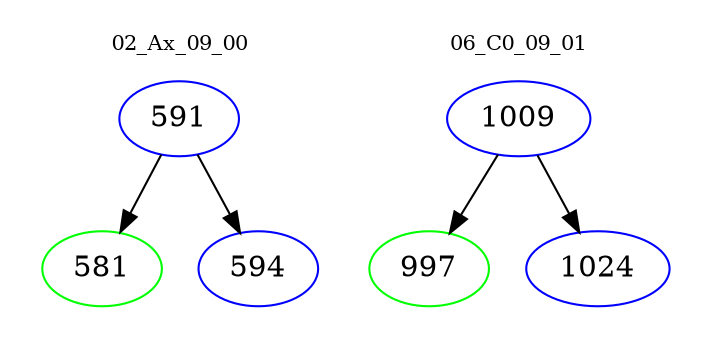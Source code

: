 digraph{
subgraph cluster_0 {
color = white
label = "02_Ax_09_00";
fontsize=10;
T0_591 [label="591", color="blue"]
T0_591 -> T0_581 [color="black"]
T0_581 [label="581", color="green"]
T0_591 -> T0_594 [color="black"]
T0_594 [label="594", color="blue"]
}
subgraph cluster_1 {
color = white
label = "06_C0_09_01";
fontsize=10;
T1_1009 [label="1009", color="blue"]
T1_1009 -> T1_997 [color="black"]
T1_997 [label="997", color="green"]
T1_1009 -> T1_1024 [color="black"]
T1_1024 [label="1024", color="blue"]
}
}
